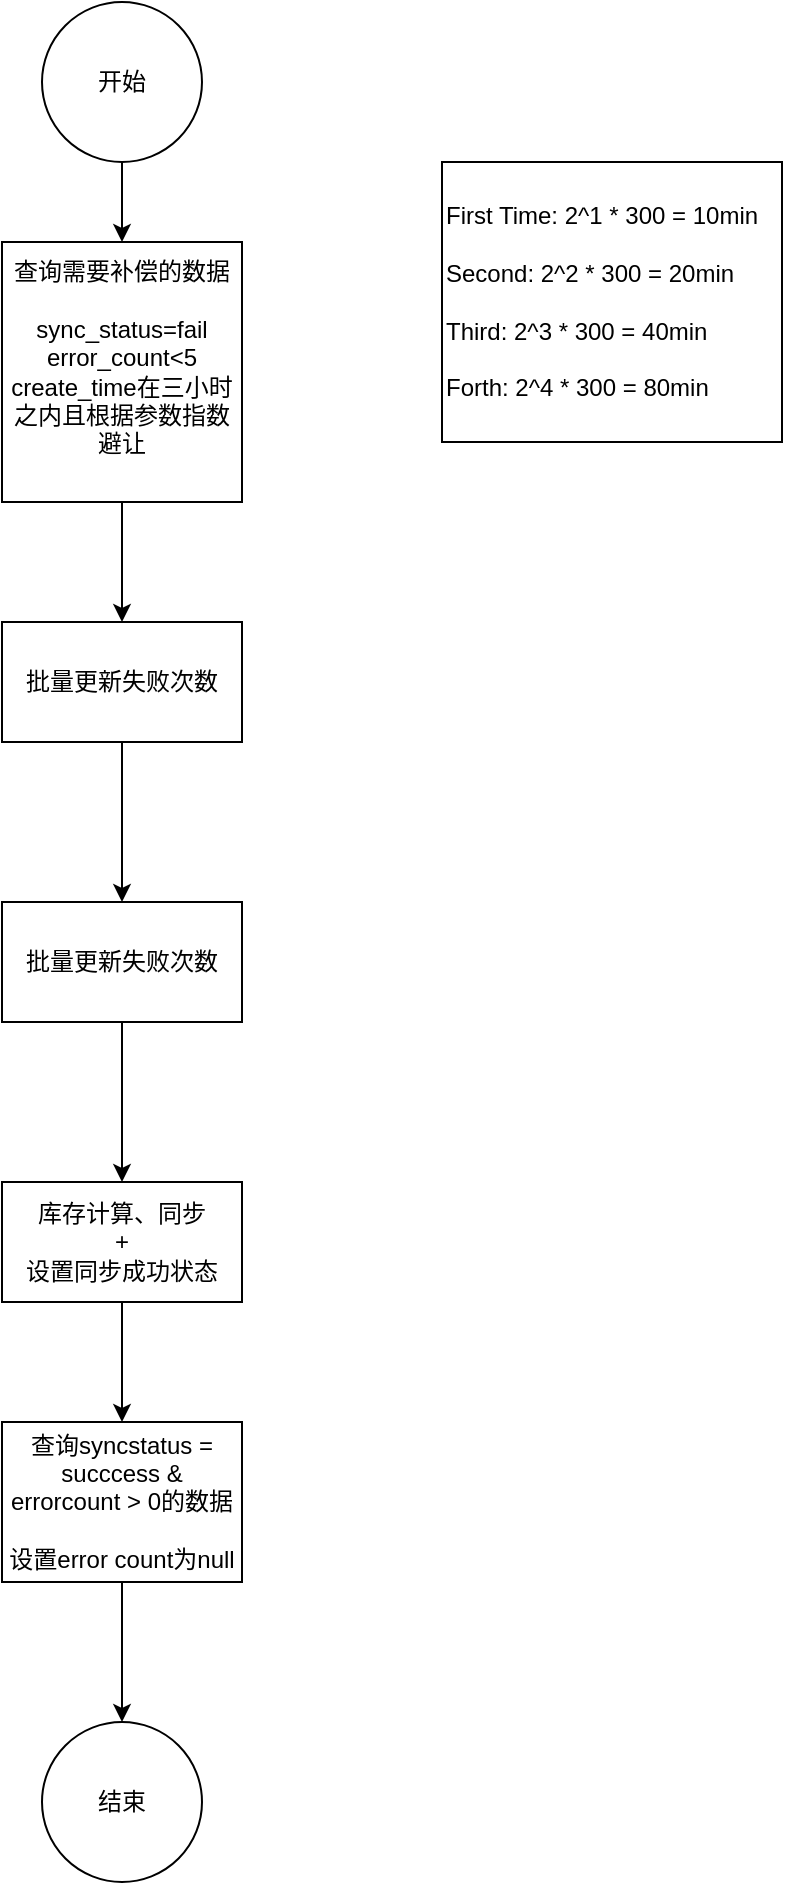 <mxfile version="25.0.3">
  <diagram name="第 1 页" id="U48u9RCpKufwf_eayoM6">
    <mxGraphModel dx="936" dy="619" grid="1" gridSize="10" guides="1" tooltips="1" connect="1" arrows="1" fold="1" page="1" pageScale="1" pageWidth="827" pageHeight="1169" math="0" shadow="0">
      <root>
        <mxCell id="0" />
        <mxCell id="1" parent="0" />
        <mxCell id="t6eAjr5Hyk1gsOzArES5-7" value="" style="edgeStyle=orthogonalEdgeStyle;rounded=0;orthogonalLoop=1;jettySize=auto;html=1;" edge="1" parent="1" source="t6eAjr5Hyk1gsOzArES5-5" target="t6eAjr5Hyk1gsOzArES5-6">
          <mxGeometry relative="1" as="geometry" />
        </mxCell>
        <mxCell id="t6eAjr5Hyk1gsOzArES5-5" value="开始" style="ellipse;whiteSpace=wrap;html=1;aspect=fixed;" vertex="1" parent="1">
          <mxGeometry x="260" y="100" width="80" height="80" as="geometry" />
        </mxCell>
        <mxCell id="t6eAjr5Hyk1gsOzArES5-9" value="" style="edgeStyle=orthogonalEdgeStyle;rounded=0;orthogonalLoop=1;jettySize=auto;html=1;" edge="1" parent="1" source="t6eAjr5Hyk1gsOzArES5-6" target="t6eAjr5Hyk1gsOzArES5-8">
          <mxGeometry relative="1" as="geometry" />
        </mxCell>
        <mxCell id="t6eAjr5Hyk1gsOzArES5-6" value="查询需要补偿的数据&lt;div&gt;&lt;br&gt;&lt;/div&gt;&lt;div&gt;sync_status=fail&lt;/div&gt;&lt;div&gt;error_count&amp;lt;5&lt;/div&gt;&lt;div&gt;create_time在三小时之内且根据参数指数避让&lt;/div&gt;&lt;div&gt;&lt;br&gt;&lt;/div&gt;" style="whiteSpace=wrap;html=1;" vertex="1" parent="1">
          <mxGeometry x="240" y="220" width="120" height="130" as="geometry" />
        </mxCell>
        <mxCell id="t6eAjr5Hyk1gsOzArES5-11" value="" style="edgeStyle=orthogonalEdgeStyle;rounded=0;orthogonalLoop=1;jettySize=auto;html=1;" edge="1" parent="1" source="t6eAjr5Hyk1gsOzArES5-8" target="t6eAjr5Hyk1gsOzArES5-10">
          <mxGeometry relative="1" as="geometry" />
        </mxCell>
        <mxCell id="t6eAjr5Hyk1gsOzArES5-8" value="批量更新失败次数" style="whiteSpace=wrap;html=1;" vertex="1" parent="1">
          <mxGeometry x="240" y="410" width="120" height="60" as="geometry" />
        </mxCell>
        <mxCell id="t6eAjr5Hyk1gsOzArES5-13" value="" style="edgeStyle=orthogonalEdgeStyle;rounded=0;orthogonalLoop=1;jettySize=auto;html=1;" edge="1" parent="1" source="t6eAjr5Hyk1gsOzArES5-10" target="t6eAjr5Hyk1gsOzArES5-12">
          <mxGeometry relative="1" as="geometry" />
        </mxCell>
        <mxCell id="t6eAjr5Hyk1gsOzArES5-10" value="批量更新失败次数" style="whiteSpace=wrap;html=1;" vertex="1" parent="1">
          <mxGeometry x="240" y="550" width="120" height="60" as="geometry" />
        </mxCell>
        <mxCell id="t6eAjr5Hyk1gsOzArES5-15" value="" style="edgeStyle=orthogonalEdgeStyle;rounded=0;orthogonalLoop=1;jettySize=auto;html=1;" edge="1" parent="1" source="t6eAjr5Hyk1gsOzArES5-12" target="t6eAjr5Hyk1gsOzArES5-14">
          <mxGeometry relative="1" as="geometry" />
        </mxCell>
        <mxCell id="t6eAjr5Hyk1gsOzArES5-12" value="库存计算、同步&lt;div&gt;+&lt;/div&gt;&lt;div&gt;设置同步成功状态&lt;/div&gt;" style="whiteSpace=wrap;html=1;" vertex="1" parent="1">
          <mxGeometry x="240" y="690" width="120" height="60" as="geometry" />
        </mxCell>
        <mxCell id="t6eAjr5Hyk1gsOzArES5-17" value="" style="edgeStyle=orthogonalEdgeStyle;rounded=0;orthogonalLoop=1;jettySize=auto;html=1;" edge="1" parent="1" source="t6eAjr5Hyk1gsOzArES5-14" target="t6eAjr5Hyk1gsOzArES5-16">
          <mxGeometry relative="1" as="geometry" />
        </mxCell>
        <mxCell id="t6eAjr5Hyk1gsOzArES5-14" value="&lt;div&gt;查询syncstatus = succcess &amp;amp; errorcount &amp;gt; 0的数据&lt;/div&gt;&lt;div&gt;&lt;br&gt;&lt;/div&gt;设置error count为null" style="whiteSpace=wrap;html=1;" vertex="1" parent="1">
          <mxGeometry x="240" y="810" width="120" height="80" as="geometry" />
        </mxCell>
        <mxCell id="t6eAjr5Hyk1gsOzArES5-16" value="结束" style="ellipse;whiteSpace=wrap;html=1;" vertex="1" parent="1">
          <mxGeometry x="260" y="960" width="80" height="80" as="geometry" />
        </mxCell>
        <mxCell id="t6eAjr5Hyk1gsOzArES5-18" value="&lt;div style=&quot;&quot;&gt;&lt;span style=&quot;background-color: initial;&quot;&gt;First Time: 2^1 * 300 = 10min&lt;/span&gt;&lt;/div&gt;&lt;div&gt;&lt;br&gt;&lt;div&gt;Second: 2^2 * 300 = 20&lt;span style=&quot;background-color: initial;&quot;&gt;min&lt;/span&gt;&lt;/div&gt;&lt;div&gt;&lt;span style=&quot;background-color: initial;&quot;&gt;&lt;br&gt;&lt;/span&gt;&lt;/div&gt;&lt;div&gt;&lt;span style=&quot;background-color: initial;&quot;&gt;Third: 2^3 * 300 = 40min&lt;/span&gt;&lt;/div&gt;&lt;div&gt;&lt;span style=&quot;background-color: initial;&quot;&gt;&lt;br&gt;&lt;/span&gt;&lt;/div&gt;&lt;div&gt;Forth: 2^4 * 300 = 80min&lt;/div&gt;&lt;/div&gt;" style="whiteSpace=wrap;html=1;align=left;" vertex="1" parent="1">
          <mxGeometry x="460" y="180" width="170" height="140" as="geometry" />
        </mxCell>
      </root>
    </mxGraphModel>
  </diagram>
</mxfile>
